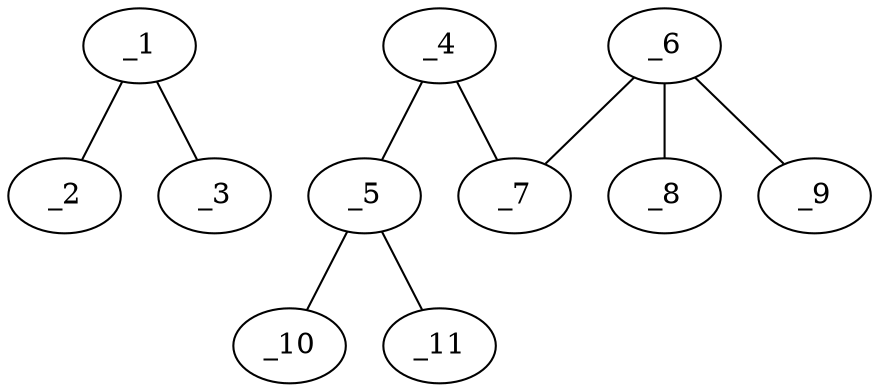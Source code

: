 graph molid676727 {
	_1	 [charge=2,
		chem=27,
		symbol="Pd ",
		x=1,
		y=0];
	_2	 [charge="-1",
		chem=1,
		symbol="C  ",
		x="0.5",
		y="-2.35"];
	_1 -- _2	 [valence=1];
	_3	 [charge="-1",
		chem=1,
		symbol="C  ",
		x="1.5",
		y="-2.15"];
	_1 -- _3	 [valence=1];
	_4	 [charge=0,
		chem=1,
		symbol="C  ",
		x=3,
		y=0];
	_5	 [charge=0,
		chem=4,
		symbol="N  ",
		x="3.5",
		y="-2.15"];
	_4 -- _5	 [valence=1];
	_7	 [charge=0,
		chem=1,
		symbol="C  ",
		x="2.5",
		y="-2.35"];
	_4 -- _7	 [valence=1];
	_10	 [charge=0,
		chem=1,
		symbol="C  ",
		x=2,
		y="-4.15"];
	_5 -- _10	 [valence=1];
	_11	 [charge=0,
		chem=1,
		symbol="C  ",
		x="3.3333",
		y="-3.8"];
	_5 -- _11	 [valence=1];
	_6	 [charge=0,
		chem=4,
		symbol="N  ",
		x="0.6667",
		y="-4.35"];
	_6 -- _7	 [valence=1];
	_8	 [charge=0,
		chem=1,
		symbol="C  ",
		x=1,
		y="-6.35"];
	_6 -- _8	 [valence=1];
	_9	 [charge=0,
		chem=1,
		symbol="C  ",
		x=3,
		y="-6.15"];
	_6 -- _9	 [valence=1];
}

